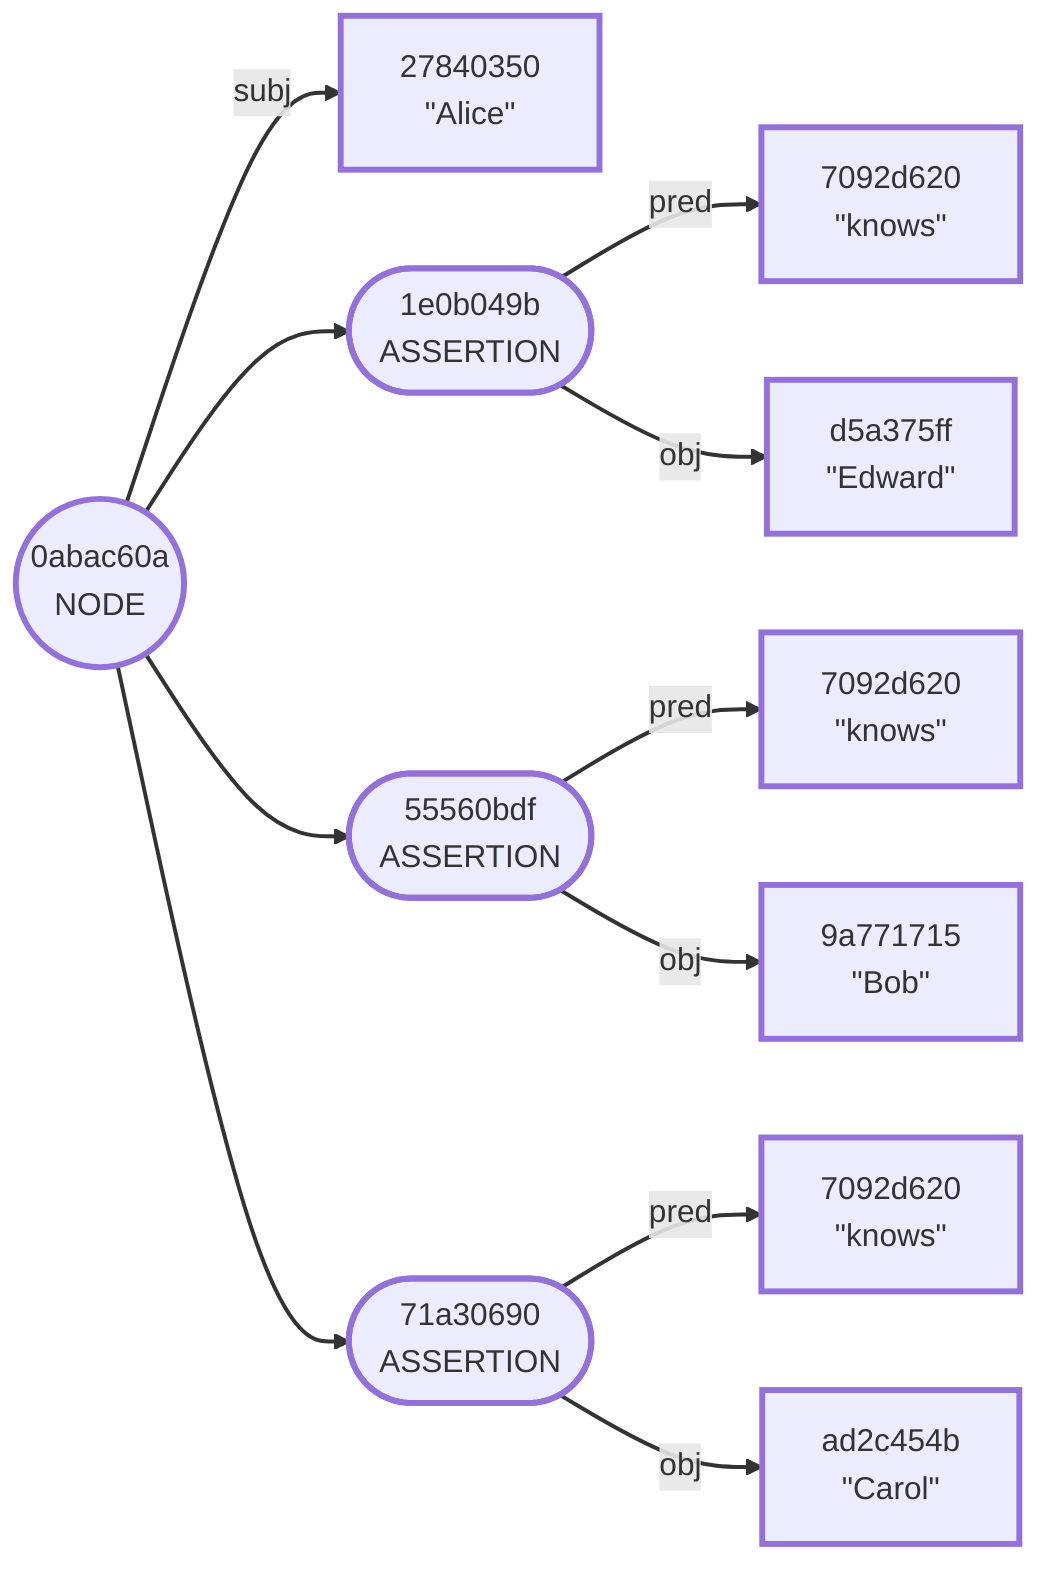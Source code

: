 graph LR
    1(("0abac60a<br/>NODE"))
    2["27840350<br/>#quot;Alice#quot;"]
    3(["1e0b049b<br/>ASSERTION"])
    4["7092d620<br/>#quot;knows#quot;"]
    5["d5a375ff<br/>#quot;Edward#quot;"]
    6(["55560bdf<br/>ASSERTION"])
    7["7092d620<br/>#quot;knows#quot;"]
    8["9a771715<br/>#quot;Bob#quot;"]
    9(["71a30690<br/>ASSERTION"])
    10["7092d620<br/>#quot;knows#quot;"]
    11["ad2c454b<br/>#quot;Carol#quot;"]
    1 -->|subj| 2
    1 --> 3
    3 -->|pred| 4
    3 -->|obj| 5
    1 --> 6
    6 -->|pred| 7
    6 -->|obj| 8
    1 --> 9
    9 -->|pred| 10
    9 -->|obj| 11
    style 1 stroke-width:3.0px
    style 2 stroke-width:3.0px
    style 3 stroke-width:3.0px
    style 4 stroke-width:3.0px
    style 5 stroke-width:3.0px
    style 6 stroke-width:3.0px
    style 7 stroke-width:3.0px
    style 8 stroke-width:3.0px
    style 9 stroke-width:3.0px
    style 10 stroke-width:3.0px
    style 11 stroke-width:3.0px
    linkStyle 0 stroke-width:2.0px
    linkStyle 1 stroke-width:2.0px
    linkStyle 2 stroke-width:2.0px
    linkStyle 3 stroke-width:2.0px
    linkStyle 4 stroke-width:2.0px
    linkStyle 5 stroke-width:2.0px
    linkStyle 6 stroke-width:2.0px
    linkStyle 7 stroke-width:2.0px
    linkStyle 8 stroke-width:2.0px
    linkStyle 9 stroke-width:2.0px